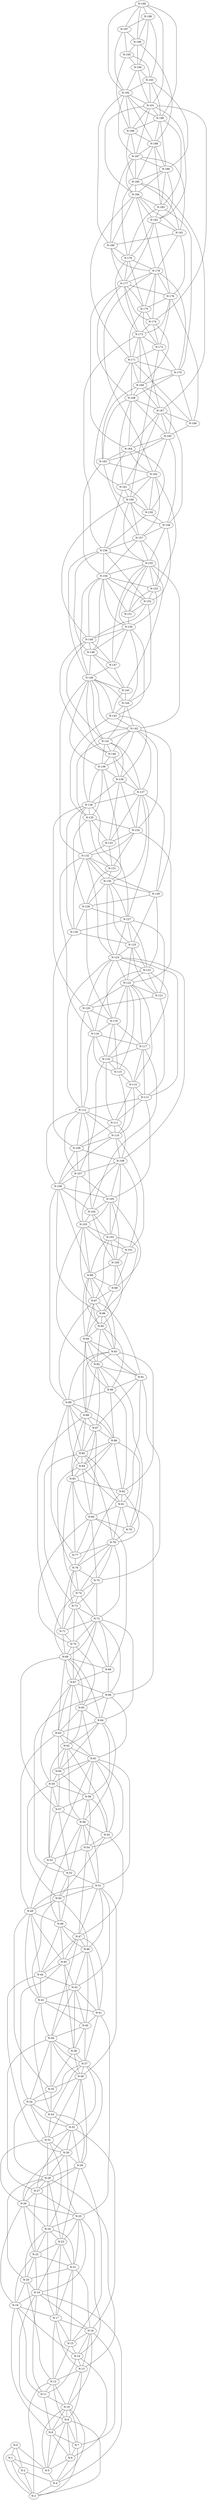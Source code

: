 graph G {
    "N-0";
    "N-1";
    "N-2";
    "N-3";
    "N-3";
    "N-4";
    "N-5";
    "N-6";
    "N-7";
    "N-8";
    "N-9";
    "N-10";
    "N-11";
    "N-12";
    "N-13";
    "N-14";
    "N-15";
    "N-16";
    "N-17";
    "N-18";
    "N-19";
    "N-20";
    "N-21";
    "N-22";
    "N-23";
    "N-24";
    "N-25";
    "N-26";
    "N-27";
    "N-28";
    "N-29";
    "N-30";
    "N-31";
    "N-32";
    "N-33";
    "N-34";
    "N-35";
    "N-36";
    "N-37";
    "N-38";
    "N-39";
    "N-40";
    "N-41";
    "N-42";
    "N-43";
    "N-44";
    "N-45";
    "N-46";
    "N-47";
    "N-48";
    "N-49";
    "N-50";
    "N-51";
    "N-52";
    "N-53";
    "N-54";
    "N-55";
    "N-56";
    "N-57";
    "N-58";
    "N-59";
    "N-60";
    "N-61";
    "N-62";
    "N-63";
    "N-64";
    "N-65";
    "N-66";
    "N-67";
    "N-68";
    "N-69";
    "N-70";
    "N-71";
    "N-72";
    "N-73";
    "N-74";
    "N-75";
    "N-76";
    "N-77";
    "N-78";
    "N-79";
    "N-80";
    "N-81";
    "N-82";
    "N-83";
    "N-84";
    "N-85";
    "N-86";
    "N-87";
    "N-88";
    "N-89";
    "N-90";
    "N-91";
    "N-92";
    "N-93";
    "N-94";
    "N-95";
    "N-96";
    "N-97";
    "N-98";
    "N-99";
    "N-100";
    "N-101";
    "N-102";
    "N-103";
    "N-104";
    "N-105";
    "N-106";
    "N-107";
    "N-108";
    "N-109";
    "N-110";
    "N-111";
    "N-112";
    "N-113";
    "N-114";
    "N-115";
    "N-116";
    "N-117";
    "N-118";
    "N-119";
    "N-120";
    "N-121";
    "N-122";
    "N-123";
    "N-124";
    "N-125";
    "N-126";
    "N-127";
    "N-128";
    "N-129";
    "N-130";
    "N-131";
    "N-132";
    "N-133";
    "N-134";
    "N-135";
    "N-136";
    "N-137";
    "N-138";
    "N-139";
    "N-140";
    "N-141";
    "N-142";
    "N-143";
    "N-144";
    "N-145";
    "N-146";
    "N-147";
    "N-148";
    "N-149";
    "N-150";
    "N-151";
    "N-152";
    "N-153";
    "N-154";
    "N-155";
    "N-156";
    "N-157";
    "N-158";
    "N-159";
    "N-160";
    "N-161";
    "N-162";
    "N-163";
    "N-164";
    "N-165";
    "N-166";
    "N-167";
    "N-168";
    "N-169";
    "N-170";
    "N-171";
    "N-172";
    "N-173";
    "N-174";
    "N-175";
    "N-176";
    "N-177";
    "N-178";
    "N-179";
    "N-180";
    "N-181";
    "N-182";
    "N-183";
    "N-184";
    "N-185";
    "N-186";
    "N-187";
    "N-188";
    "N-189";
    "N-190";
    "N-191";
    "N-192";
    "N-193";
    "N-194";
    "N-195";
    "N-196";
    "N-197";
    "N-198";
    "N-199";
    "N-0" -- "N-1";
    "N-0" -- "N-2";
    "N-0" -- "N-3";
    "N-0" -- "N-5";
    "N-1" -- "N-2";
    "N-1" -- "N-3";
    "N-1" -- "N-5";
    "N-2" -- "N-3";
    "N-2" -- "N-4";
    "N-4" -- "N-3";
    "N-5" -- "N-4";
    "N-6" -- "N-4";
    "N-6" -- "N-5";
    "N-7" -- "N-3";
    "N-7" -- "N-6";
    "N-8" -- "N-5";
    "N-8" -- "N-7";
    "N-8" -- "N-6";
    "N-9" -- "N-6";
    "N-9" -- "N-3";
    "N-9" -- "N-5";
    "N-9" -- "N-8";
    "N-9" -- "N-7";
    "N-10" -- "N-5";
    "N-10" -- "N-4";
    "N-10" -- "N-9";
    "N-10" -- "N-8";
    "N-10" -- "N-7";
    "N-11" -- "N-10";
    "N-11" -- "N-8";
    "N-12" -- "N-9";
    "N-12" -- "N-3";
    "N-12" -- "N-11";
    "N-12" -- "N-10";
    "N-13" -- "N-12";
    "N-13" -- "N-10";
    "N-13" -- "N-9";
    "N-14" -- "N-11";
    "N-14" -- "N-13";
    "N-14" -- "N-6";
    "N-15" -- "N-14";
    "N-15" -- "N-12";
    "N-16" -- "N-7";
    "N-16" -- "N-14";
    "N-16" -- "N-13";
    "N-16" -- "N-15";
    "N-16" -- "N-10";
    "N-17" -- "N-16";
    "N-17" -- "N-13";
    "N-17" -- "N-12";
    "N-17" -- "N-15";
    "N-18" -- "N-17";
    "N-18" -- "N-11";
    "N-18" -- "N-8";
    "N-18" -- "N-14";
    "N-19" -- "N-16";
    "N-19" -- "N-18";
    "N-19" -- "N-9";
    "N-19" -- "N-11";
    "N-19" -- "N-4";
    "N-20" -- "N-19";
    "N-20" -- "N-18";
    "N-20" -- "N-12";
    "N-21" -- "N-20";
    "N-21" -- "N-16";
    "N-21" -- "N-17";
    "N-21" -- "N-15";
    "N-22" -- "N-20";
    "N-22" -- "N-18";
    "N-22" -- "N-19";
    "N-22" -- "N-21";
    "N-23" -- "N-19";
    "N-23" -- "N-17";
    "N-23" -- "N-21";
    "N-23" -- "N-22";
    "N-24" -- "N-21";
    "N-24" -- "N-22";
    "N-24" -- "N-23";
    "N-24" -- "N-20";
    "N-24" -- "N-17";
    "N-25" -- "N-23";
    "N-25" -- "N-14";
    "N-25" -- "N-24";
    "N-25" -- "N-19";
    "N-25" -- "N-21";
    "N-26" -- "N-24";
    "N-26" -- "N-18";
    "N-26" -- "N-25";
    "N-26" -- "N-22";
    "N-27" -- "N-22";
    "N-27" -- "N-25";
    "N-27" -- "N-26";
    "N-28" -- "N-13";
    "N-28" -- "N-20";
    "N-28" -- "N-23";
    "N-28" -- "N-26";
    "N-28" -- "N-27";
    "N-28" -- "N-24";
    "N-29" -- "N-27";
    "N-29" -- "N-23";
    "N-29" -- "N-28";
    "N-29" -- "N-15";
    "N-30" -- "N-29";
    "N-30" -- "N-28";
    "N-30" -- "N-26";
    "N-30" -- "N-25";
    "N-31" -- "N-26";
    "N-31" -- "N-30";
    "N-31" -- "N-28";
    "N-31" -- "N-24";
    "N-32" -- "N-29";
    "N-32" -- "N-16";
    "N-32" -- "N-31";
    "N-32" -- "N-27";
    "N-32" -- "N-30";
    "N-33" -- "N-31";
    "N-33" -- "N-32";
    "N-33" -- "N-29";
    "N-34" -- "N-32";
    "N-34" -- "N-31";
    "N-34" -- "N-28";
    "N-34" -- "N-33";
    "N-35" -- "N-34";
    "N-35" -- "N-33";
    "N-36" -- "N-31";
    "N-36" -- "N-29";
    "N-36" -- "N-32";
    "N-36" -- "N-35";
    "N-37" -- "N-32";
    "N-37" -- "N-36";
    "N-37" -- "N-30";
    "N-37" -- "N-34";
    "N-37" -- "N-33";
    "N-38" -- "N-37";
    "N-38" -- "N-35";
    "N-38" -- "N-36";
    "N-39" -- "N-27";
    "N-39" -- "N-36";
    "N-39" -- "N-37";
    "N-39" -- "N-38";
    "N-39" -- "N-34";
    "N-39" -- "N-35";
    "N-40" -- "N-39";
    "N-40" -- "N-37";
    "N-40" -- "N-38";
    "N-41" -- "N-37";
    "N-41" -- "N-25";
    "N-41" -- "N-40";
    "N-42" -- "N-41";
    "N-42" -- "N-39";
    "N-42" -- "N-40";
    "N-42" -- "N-33";
    "N-43" -- "N-41";
    "N-43" -- "N-42";
    "N-43" -- "N-40";
    "N-43" -- "N-38";
    "N-43" -- "N-39";
    "N-44" -- "N-43";
    "N-44" -- "N-42";
    "N-44" -- "N-30";
    "N-45" -- "N-34";
    "N-45" -- "N-43";
    "N-45" -- "N-44";
    "N-45" -- "N-38";
    "N-46" -- "N-41";
    "N-46" -- "N-43";
    "N-46" -- "N-40";
    "N-46" -- "N-45";
    "N-47" -- "N-44";
    "N-47" -- "N-39";
    "N-47" -- "N-41";
    "N-47" -- "N-45";
    "N-47" -- "N-46";
    "N-48" -- "N-47";
    "N-48" -- "N-46";
    "N-48" -- "N-45";
    "N-48" -- "N-44";
    "N-49" -- "N-48";
    "N-49" -- "N-45";
    "N-49" -- "N-35";
    "N-49" -- "N-42";
    "N-49" -- "N-44";
    "N-50" -- "N-49";
    "N-50" -- "N-42";
    "N-50" -- "N-48";
    "N-50" -- "N-46";
    "N-51" -- "N-47";
    "N-51" -- "N-46";
    "N-51" -- "N-49";
    "N-51" -- "N-36";
    "N-51" -- "N-50";
    "N-51" -- "N-43";
    "N-52" -- "N-48";
    "N-52" -- "N-51";
    "N-52" -- "N-50";
    "N-53" -- "N-49";
    "N-53" -- "N-52";
    "N-54" -- "N-53";
    "N-54" -- "N-51";
    "N-54" -- "N-47";
    "N-55" -- "N-47";
    "N-55" -- "N-54";
    "N-55" -- "N-50";
    "N-56" -- "N-54";
    "N-56" -- "N-52";
    "N-56" -- "N-55";
    "N-56" -- "N-51";
    "N-56" -- "N-48";
    "N-57" -- "N-56";
    "N-57" -- "N-52";
    "N-57" -- "N-53";
    "N-58" -- "N-56";
    "N-58" -- "N-55";
    "N-58" -- "N-54";
    "N-58" -- "N-57";
    "N-59" -- "N-53";
    "N-59" -- "N-57";
    "N-59" -- "N-58";
    "N-59" -- "N-50";
    "N-60" -- "N-59";
    "N-60" -- "N-58";
    "N-60" -- "N-57";
    "N-61" -- "N-55";
    "N-61" -- "N-58";
    "N-61" -- "N-51";
    "N-61" -- "N-54";
    "N-61" -- "N-60";
    "N-61" -- "N-53";
    "N-61" -- "N-59";
    "N-62" -- "N-60";
    "N-62" -- "N-61";
    "N-62" -- "N-59";
    "N-62" -- "N-56";
    "N-62" -- "N-55";
    "N-63" -- "N-60";
    "N-63" -- "N-61";
    "N-63" -- "N-49";
    "N-63" -- "N-62";
    "N-64" -- "N-56";
    "N-64" -- "N-63";
    "N-64" -- "N-62";
    "N-64" -- "N-60";
    "N-64" -- "N-58";
    "N-65" -- "N-62";
    "N-65" -- "N-64";
    "N-65" -- "N-63";
    "N-65" -- "N-61";
    "N-66" -- "N-64";
    "N-66" -- "N-61";
    "N-66" -- "N-65";
    "N-66" -- "N-52";
    "N-67" -- "N-66";
    "N-67" -- "N-62";
    "N-67" -- "N-63";
    "N-67" -- "N-59";
    "N-67" -- "N-65";
    "N-68" -- "N-67";
    "N-68" -- "N-66";
    "N-69" -- "N-65";
    "N-69" -- "N-63";
    "N-69" -- "N-68";
    "N-69" -- "N-67";
    "N-69" -- "N-57";
    "N-69" -- "N-64";
    "N-70" -- "N-67";
    "N-70" -- "N-69";
    "N-70" -- "N-65";
    "N-71" -- "N-69";
    "N-71" -- "N-70";
    "N-72" -- "N-69";
    "N-72" -- "N-68";
    "N-72" -- "N-71";
    "N-72" -- "N-64";
    "N-72" -- "N-67";
    "N-72" -- "N-66";
    "N-72" -- "N-70";
    "N-73" -- "N-70";
    "N-73" -- "N-68";
    "N-73" -- "N-72";
    "N-73" -- "N-71";
    "N-74" -- "N-72";
    "N-74" -- "N-73";
    "N-74" -- "N-69";
    "N-75" -- "N-74";
    "N-75" -- "N-73";
    "N-75" -- "N-72";
    "N-76" -- "N-74";
    "N-76" -- "N-75";
    "N-76" -- "N-73";
    "N-76" -- "N-71";
    "N-77" -- "N-76";
    "N-78" -- "N-74";
    "N-78" -- "N-77";
    "N-78" -- "N-72";
    "N-78" -- "N-76";
    "N-78" -- "N-75";
    "N-79" -- "N-78";
    "N-80" -- "N-70";
    "N-80" -- "N-77";
    "N-80" -- "N-79";
    "N-80" -- "N-75";
    "N-80" -- "N-68";
    "N-81" -- "N-80";
    "N-81" -- "N-78";
    "N-81" -- "N-66";
    "N-81" -- "N-79";
    "N-82" -- "N-78";
    "N-82" -- "N-81";
    "N-82" -- "N-76";
    "N-83" -- "N-82";
    "N-83" -- "N-80";
    "N-83" -- "N-77";
    "N-83" -- "N-74";
    "N-84" -- "N-80";
    "N-84" -- "N-76";
    "N-84" -- "N-83";
    "N-84" -- "N-81";
    "N-85" -- "N-73";
    "N-85" -- "N-78";
    "N-85" -- "N-83";
    "N-85" -- "N-84";
    "N-85" -- "N-81";
    "N-86" -- "N-85";
    "N-86" -- "N-82";
    "N-86" -- "N-83";
    "N-86" -- "N-84";
    "N-86" -- "N-79";
    "N-87" -- "N-84";
    "N-87" -- "N-80";
    "N-87" -- "N-85";
    "N-87" -- "N-86";
    "N-88" -- "N-85";
    "N-88" -- "N-71";
    "N-88" -- "N-87";
    "N-88" -- "N-86";
    "N-88" -- "N-83";
    "N-89" -- "N-77";
    "N-89" -- "N-85";
    "N-89" -- "N-87";
    "N-89" -- "N-84";
    "N-89" -- "N-86";
    "N-89" -- "N-88";
    "N-90" -- "N-86";
    "N-90" -- "N-82";
    "N-90" -- "N-89";
    "N-91" -- "N-90";
    "N-91" -- "N-87";
    "N-91" -- "N-81";
    "N-91" -- "N-75";
    "N-92" -- "N-79";
    "N-92" -- "N-87";
    "N-92" -- "N-91";
    "N-92" -- "N-88";
    "N-92" -- "N-90";
    "N-93" -- "N-89";
    "N-93" -- "N-92";
    "N-93" -- "N-88";
    "N-93" -- "N-82";
    "N-93" -- "N-91";
    "N-94" -- "N-88";
    "N-94" -- "N-90";
    "N-94" -- "N-92";
    "N-94" -- "N-93";
    "N-94" -- "N-91";
    "N-95" -- "N-92";
    "N-95" -- "N-94";
    "N-95" -- "N-90";
    "N-95" -- "N-93";
    "N-96" -- "N-95";
    "N-96" -- "N-93";
    "N-96" -- "N-94";
    "N-97" -- "N-91";
    "N-97" -- "N-96";
    "N-97" -- "N-89";
    "N-97" -- "N-95";
    "N-97" -- "N-94";
    "N-98" -- "N-96";
    "N-98" -- "N-97";
    "N-99" -- "N-95";
    "N-99" -- "N-93";
    "N-99" -- "N-98";
    "N-99" -- "N-94";
    "N-99" -- "N-97";
    "N-100" -- "N-99";
    "N-100" -- "N-95";
    "N-100" -- "N-98";
    "N-101" -- "N-98";
    "N-101" -- "N-100";
    "N-102" -- "N-100";
    "N-102" -- "N-97";
    "N-102" -- "N-96";
    "N-102" -- "N-99";
    "N-102" -- "N-101";
    "N-103" -- "N-97";
    "N-103" -- "N-99";
    "N-103" -- "N-101";
    "N-103" -- "N-102";
    "N-103" -- "N-92";
    "N-104" -- "N-102";
    "N-104" -- "N-103";
    "N-104" -- "N-100";
    "N-105" -- "N-98";
    "N-105" -- "N-100";
    "N-105" -- "N-102";
    "N-105" -- "N-103";
    "N-105" -- "N-104";
    "N-106" -- "N-89";
    "N-106" -- "N-99";
    "N-106" -- "N-104";
    "N-106" -- "N-96";
    "N-106" -- "N-105";
    "N-107" -- "N-106";
    "N-107" -- "N-103";
    "N-107" -- "N-105";
    "N-108" -- "N-107";
    "N-108" -- "N-103";
    "N-108" -- "N-105";
    "N-108" -- "N-102";
    "N-108" -- "N-101";
    "N-109" -- "N-106";
    "N-109" -- "N-107";
    "N-109" -- "N-108";
    "N-110" -- "N-109";
    "N-110" -- "N-108";
    "N-110" -- "N-101";
    "N-110" -- "N-106";
    "N-111" -- "N-109";
    "N-111" -- "N-108";
    "N-111" -- "N-110";
    "N-112" -- "N-107";
    "N-112" -- "N-106";
    "N-112" -- "N-110";
    "N-112" -- "N-111";
    "N-112" -- "N-104";
    "N-112" -- "N-109";
    "N-113" -- "N-105";
    "N-113" -- "N-112";
    "N-113" -- "N-111";
    "N-114" -- "N-113";
    "N-114" -- "N-110";
    "N-114" -- "N-111";
    "N-115" -- "N-110";
    "N-115" -- "N-114";
    "N-116" -- "N-111";
    "N-116" -- "N-107";
    "N-116" -- "N-114";
    "N-116" -- "N-115";
    "N-117" -- "N-114";
    "N-117" -- "N-113";
    "N-117" -- "N-116";
    "N-117" -- "N-104";
    "N-118" -- "N-116";
    "N-118" -- "N-117";
    "N-118" -- "N-115";
    "N-118" -- "N-112";
    "N-119" -- "N-115";
    "N-119" -- "N-116";
    "N-119" -- "N-117";
    "N-119" -- "N-118";
    "N-120" -- "N-118";
    "N-120" -- "N-112";
    "N-120" -- "N-119";
    "N-121" -- "N-113";
    "N-121" -- "N-120";
    "N-122" -- "N-117";
    "N-122" -- "N-115";
    "N-122" -- "N-121";
    "N-122" -- "N-116";
    "N-122" -- "N-120";
    "N-122" -- "N-119";
    "N-122" -- "N-114";
    "N-123" -- "N-121";
    "N-123" -- "N-117";
    "N-123" -- "N-118";
    "N-123" -- "N-122";
    "N-124" -- "N-122";
    "N-124" -- "N-112";
    "N-124" -- "N-108";
    "N-124" -- "N-123";
    "N-124" -- "N-119";
    "N-124" -- "N-120";
    "N-124" -- "N-113";
    "N-125" -- "N-122";
    "N-125" -- "N-123";
    "N-125" -- "N-121";
    "N-125" -- "N-124";
    "N-126" -- "N-109";
    "N-126" -- "N-125";
    "N-127" -- "N-124";
    "N-127" -- "N-121";
    "N-127" -- "N-123";
    "N-127" -- "N-126";
    "N-127" -- "N-125";
    "N-128" -- "N-126";
    "N-128" -- "N-127";
    "N-128" -- "N-119";
    "N-129" -- "N-125";
    "N-129" -- "N-128";
    "N-129" -- "N-123";
    "N-130" -- "N-127";
    "N-130" -- "N-128";
    "N-130" -- "N-129";
    "N-130" -- "N-125";
    "N-130" -- "N-124";
    "N-131" -- "N-130";
    "N-131" -- "N-128";
    "N-132" -- "N-126";
    "N-132" -- "N-124";
    "N-132" -- "N-118";
    "N-132" -- "N-131";
    "N-132" -- "N-130";
    "N-132" -- "N-129";
    "N-133" -- "N-131";
    "N-133" -- "N-132";
    "N-134" -- "N-122";
    "N-134" -- "N-132";
    "N-134" -- "N-133";
    "N-134" -- "N-131";
    "N-135" -- "N-128";
    "N-135" -- "N-133";
    "N-135" -- "N-131";
    "N-135" -- "N-134";
    "N-136" -- "N-126";
    "N-136" -- "N-120";
    "N-136" -- "N-135";
    "N-136" -- "N-127";
    "N-136" -- "N-132";
    "N-137" -- "N-134";
    "N-137" -- "N-129";
    "N-137" -- "N-127";
    "N-137" -- "N-136";
    "N-137" -- "N-133";
    "N-137" -- "N-130";
    "N-138" -- "N-134";
    "N-138" -- "N-136";
    "N-138" -- "N-133";
    "N-138" -- "N-137";
    "N-139" -- "N-130";
    "N-139" -- "N-138";
    "N-139" -- "N-135";
    "N-139" -- "N-136";
    "N-140" -- "N-138";
    "N-140" -- "N-137";
    "N-140" -- "N-139";
    "N-141" -- "N-135";
    "N-141" -- "N-139";
    "N-141" -- "N-137";
    "N-141" -- "N-140";
    "N-141" -- "N-138";
    "N-142" -- "N-129";
    "N-142" -- "N-136";
    "N-142" -- "N-140";
    "N-142" -- "N-139";
    "N-142" -- "N-134";
    "N-142" -- "N-137";
    "N-142" -- "N-141";
    "N-143" -- "N-138";
    "N-143" -- "N-142";
    "N-143" -- "N-135";
    "N-144" -- "N-143";
    "N-144" -- "N-141";
    "N-144" -- "N-142";
    "N-145" -- "N-143";
    "N-145" -- "N-144";
    "N-146" -- "N-140";
    "N-146" -- "N-145";
    "N-146" -- "N-139";
    "N-146" -- "N-142";
    "N-146" -- "N-141";
    "N-146" -- "N-144";
    "N-146" -- "N-132";
    "N-146" -- "N-143";
    "N-147" -- "N-145";
    "N-147" -- "N-146";
    "N-148" -- "N-145";
    "N-148" -- "N-146";
    "N-148" -- "N-147";
    "N-149" -- "N-147";
    "N-149" -- "N-148";
    "N-149" -- "N-141";
    "N-149" -- "N-140";
    "N-150" -- "N-144";
    "N-150" -- "N-147";
    "N-150" -- "N-148";
    "N-150" -- "N-149";
    "N-150" -- "N-143";
    "N-151" -- "N-150";
    "N-152" -- "N-151";
    "N-152" -- "N-149";
    "N-152" -- "N-144";
    "N-153" -- "N-151";
    "N-153" -- "N-152";
    "N-153" -- "N-150";
    "N-154" -- "N-148";
    "N-154" -- "N-151";
    "N-154" -- "N-152";
    "N-154" -- "N-146";
    "N-154" -- "N-149";
    "N-154" -- "N-153";
    "N-154" -- "N-150";
    "N-155" -- "N-145";
    "N-155" -- "N-154";
    "N-155" -- "N-153";
    "N-155" -- "N-147";
    "N-155" -- "N-142";
    "N-155" -- "N-151";
    "N-155" -- "N-150";
    "N-156" -- "N-148";
    "N-156" -- "N-154";
    "N-156" -- "N-146";
    "N-156" -- "N-152";
    "N-156" -- "N-155";
    "N-157" -- "N-155";
    "N-157" -- "N-154";
    "N-157" -- "N-156";
    "N-157" -- "N-153";
    "N-158" -- "N-157";
    "N-158" -- "N-152";
    "N-158" -- "N-155";
    "N-159" -- "N-156";
    "N-159" -- "N-158";
    "N-160" -- "N-159";
    "N-160" -- "N-149";
    "N-160" -- "N-158";
    "N-160" -- "N-157";
    "N-160" -- "N-155";
    "N-161" -- "N-160";
    "N-161" -- "N-159";
    "N-161" -- "N-156";
    "N-162" -- "N-157";
    "N-162" -- "N-153";
    "N-162" -- "N-161";
    "N-162" -- "N-159";
    "N-162" -- "N-160";
    "N-163" -- "N-162";
    "N-163" -- "N-154";
    "N-163" -- "N-157";
    "N-164" -- "N-163";
    "N-164" -- "N-159";
    "N-164" -- "N-162";
    "N-164" -- "N-160";
    "N-165" -- "N-164";
    "N-165" -- "N-163";
    "N-165" -- "N-158";
    "N-165" -- "N-162";
    "N-166" -- "N-165";
    "N-167" -- "N-166";
    "N-167" -- "N-161";
    "N-167" -- "N-158";
    "N-167" -- "N-165";
    "N-167" -- "N-164";
    "N-168" -- "N-163";
    "N-168" -- "N-161";
    "N-168" -- "N-167";
    "N-168" -- "N-165";
    "N-168" -- "N-164";
    "N-169" -- "N-165";
    "N-169" -- "N-163";
    "N-169" -- "N-167";
    "N-169" -- "N-168";
    "N-170" -- "N-166";
    "N-170" -- "N-168";
    "N-170" -- "N-169";
    "N-171" -- "N-169";
    "N-171" -- "N-161";
    "N-171" -- "N-170";
    "N-171" -- "N-166";
    "N-171" -- "N-168";
    "N-172" -- "N-160";
    "N-172" -- "N-170";
    "N-172" -- "N-171";
    "N-173" -- "N-169";
    "N-173" -- "N-171";
    "N-173" -- "N-167";
    "N-173" -- "N-156";
    "N-173" -- "N-172";
    "N-174" -- "N-173";
    "N-174" -- "N-172";
    "N-174" -- "N-169";
    "N-175" -- "N-171";
    "N-175" -- "N-174";
    "N-175" -- "N-172";
    "N-176" -- "N-166";
    "N-176" -- "N-173";
    "N-176" -- "N-175";
    "N-176" -- "N-172";
    "N-177" -- "N-174";
    "N-177" -- "N-173";
    "N-177" -- "N-175";
    "N-177" -- "N-164";
    "N-177" -- "N-176";
    "N-177" -- "N-168";
    "N-178" -- "N-170";
    "N-178" -- "N-175";
    "N-178" -- "N-174";
    "N-178" -- "N-176";
    "N-178" -- "N-162";
    "N-178" -- "N-177";
    "N-179" -- "N-178";
    "N-179" -- "N-177";
    "N-179" -- "N-173";
    "N-179" -- "N-175";
    "N-180" -- "N-178";
    "N-180" -- "N-179";
    "N-180" -- "N-177";
    "N-181" -- "N-180";
    "N-181" -- "N-176";
    "N-181" -- "N-178";
    "N-182" -- "N-177";
    "N-182" -- "N-181";
    "N-182" -- "N-176";
    "N-182" -- "N-179";
    "N-183" -- "N-179";
    "N-183" -- "N-182";
    "N-183" -- "N-170";
    "N-184" -- "N-181";
    "N-184" -- "N-180";
    "N-184" -- "N-182";
    "N-184" -- "N-178";
    "N-184" -- "N-183";
    "N-184" -- "N-171";
    "N-185" -- "N-179";
    "N-185" -- "N-167";
    "N-185" -- "N-184";
    "N-185" -- "N-181";
    "N-186" -- "N-185";
    "N-186" -- "N-182";
    "N-186" -- "N-184";
    "N-186" -- "N-183";
    "N-187" -- "N-181";
    "N-187" -- "N-186";
    "N-187" -- "N-185";
    "N-187" -- "N-180";
    "N-187" -- "N-184";
    "N-188" -- "N-185";
    "N-188" -- "N-187";
    "N-188" -- "N-183";
    "N-188" -- "N-186";
    "N-189" -- "N-187";
    "N-189" -- "N-188";
    "N-189" -- "N-185";
    "N-190" -- "N-189";
    "N-190" -- "N-188";
    "N-190" -- "N-183";
    "N-190" -- "N-186";
    "N-191" -- "N-174";
    "N-191" -- "N-182";
    "N-191" -- "N-190";
    "N-191" -- "N-184";
    "N-191" -- "N-187";
    "N-191" -- "N-189";
    "N-192" -- "N-190";
    "N-192" -- "N-191";
    "N-192" -- "N-187";
    "N-192" -- "N-188";
    "N-192" -- "N-189";
    "N-192" -- "N-180";
    "N-193" -- "N-192";
    "N-193" -- "N-191";
    "N-193" -- "N-186";
    "N-193" -- "N-190";
    "N-194" -- "N-191";
    "N-194" -- "N-193";
    "N-194" -- "N-192";
    "N-195" -- "N-193";
    "N-195" -- "N-189";
    "N-195" -- "N-194";
    "N-196" -- "N-195";
    "N-196" -- "N-188";
    "N-196" -- "N-194";
    "N-197" -- "N-196";
    "N-197" -- "N-192";
    "N-197" -- "N-195";
    "N-198" -- "N-194";
    "N-198" -- "N-196";
    "N-198" -- "N-193";
    "N-198" -- "N-197";
    "N-199" -- "N-191";
    "N-199" -- "N-190";
    "N-199" -- "N-198";
    "N-199" -- "N-192";
    "N-199" -- "N-196";
    "N-199" -- "N-197";
}
